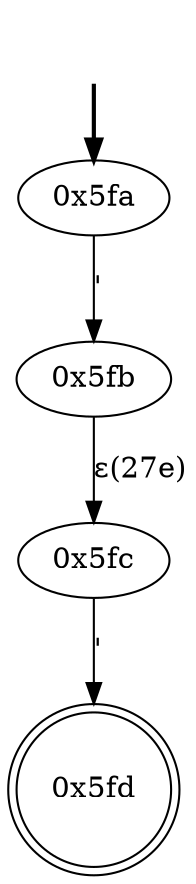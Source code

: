 digraph {
	fake [style=invisible]
	"0x5fa" [root=true]
	"0x5fb"
	"0x5fc"
	"0x5fd" [shape=doublecircle]
	fake -> "0x5fa" [style=bold]
	"0x5fa" -> "0x5fb" [label="'"]
	"0x5fc" -> "0x5fd" [label="'"]
	"0x5fb" -> "0x5fc" [label="ε(27e)"]
}
